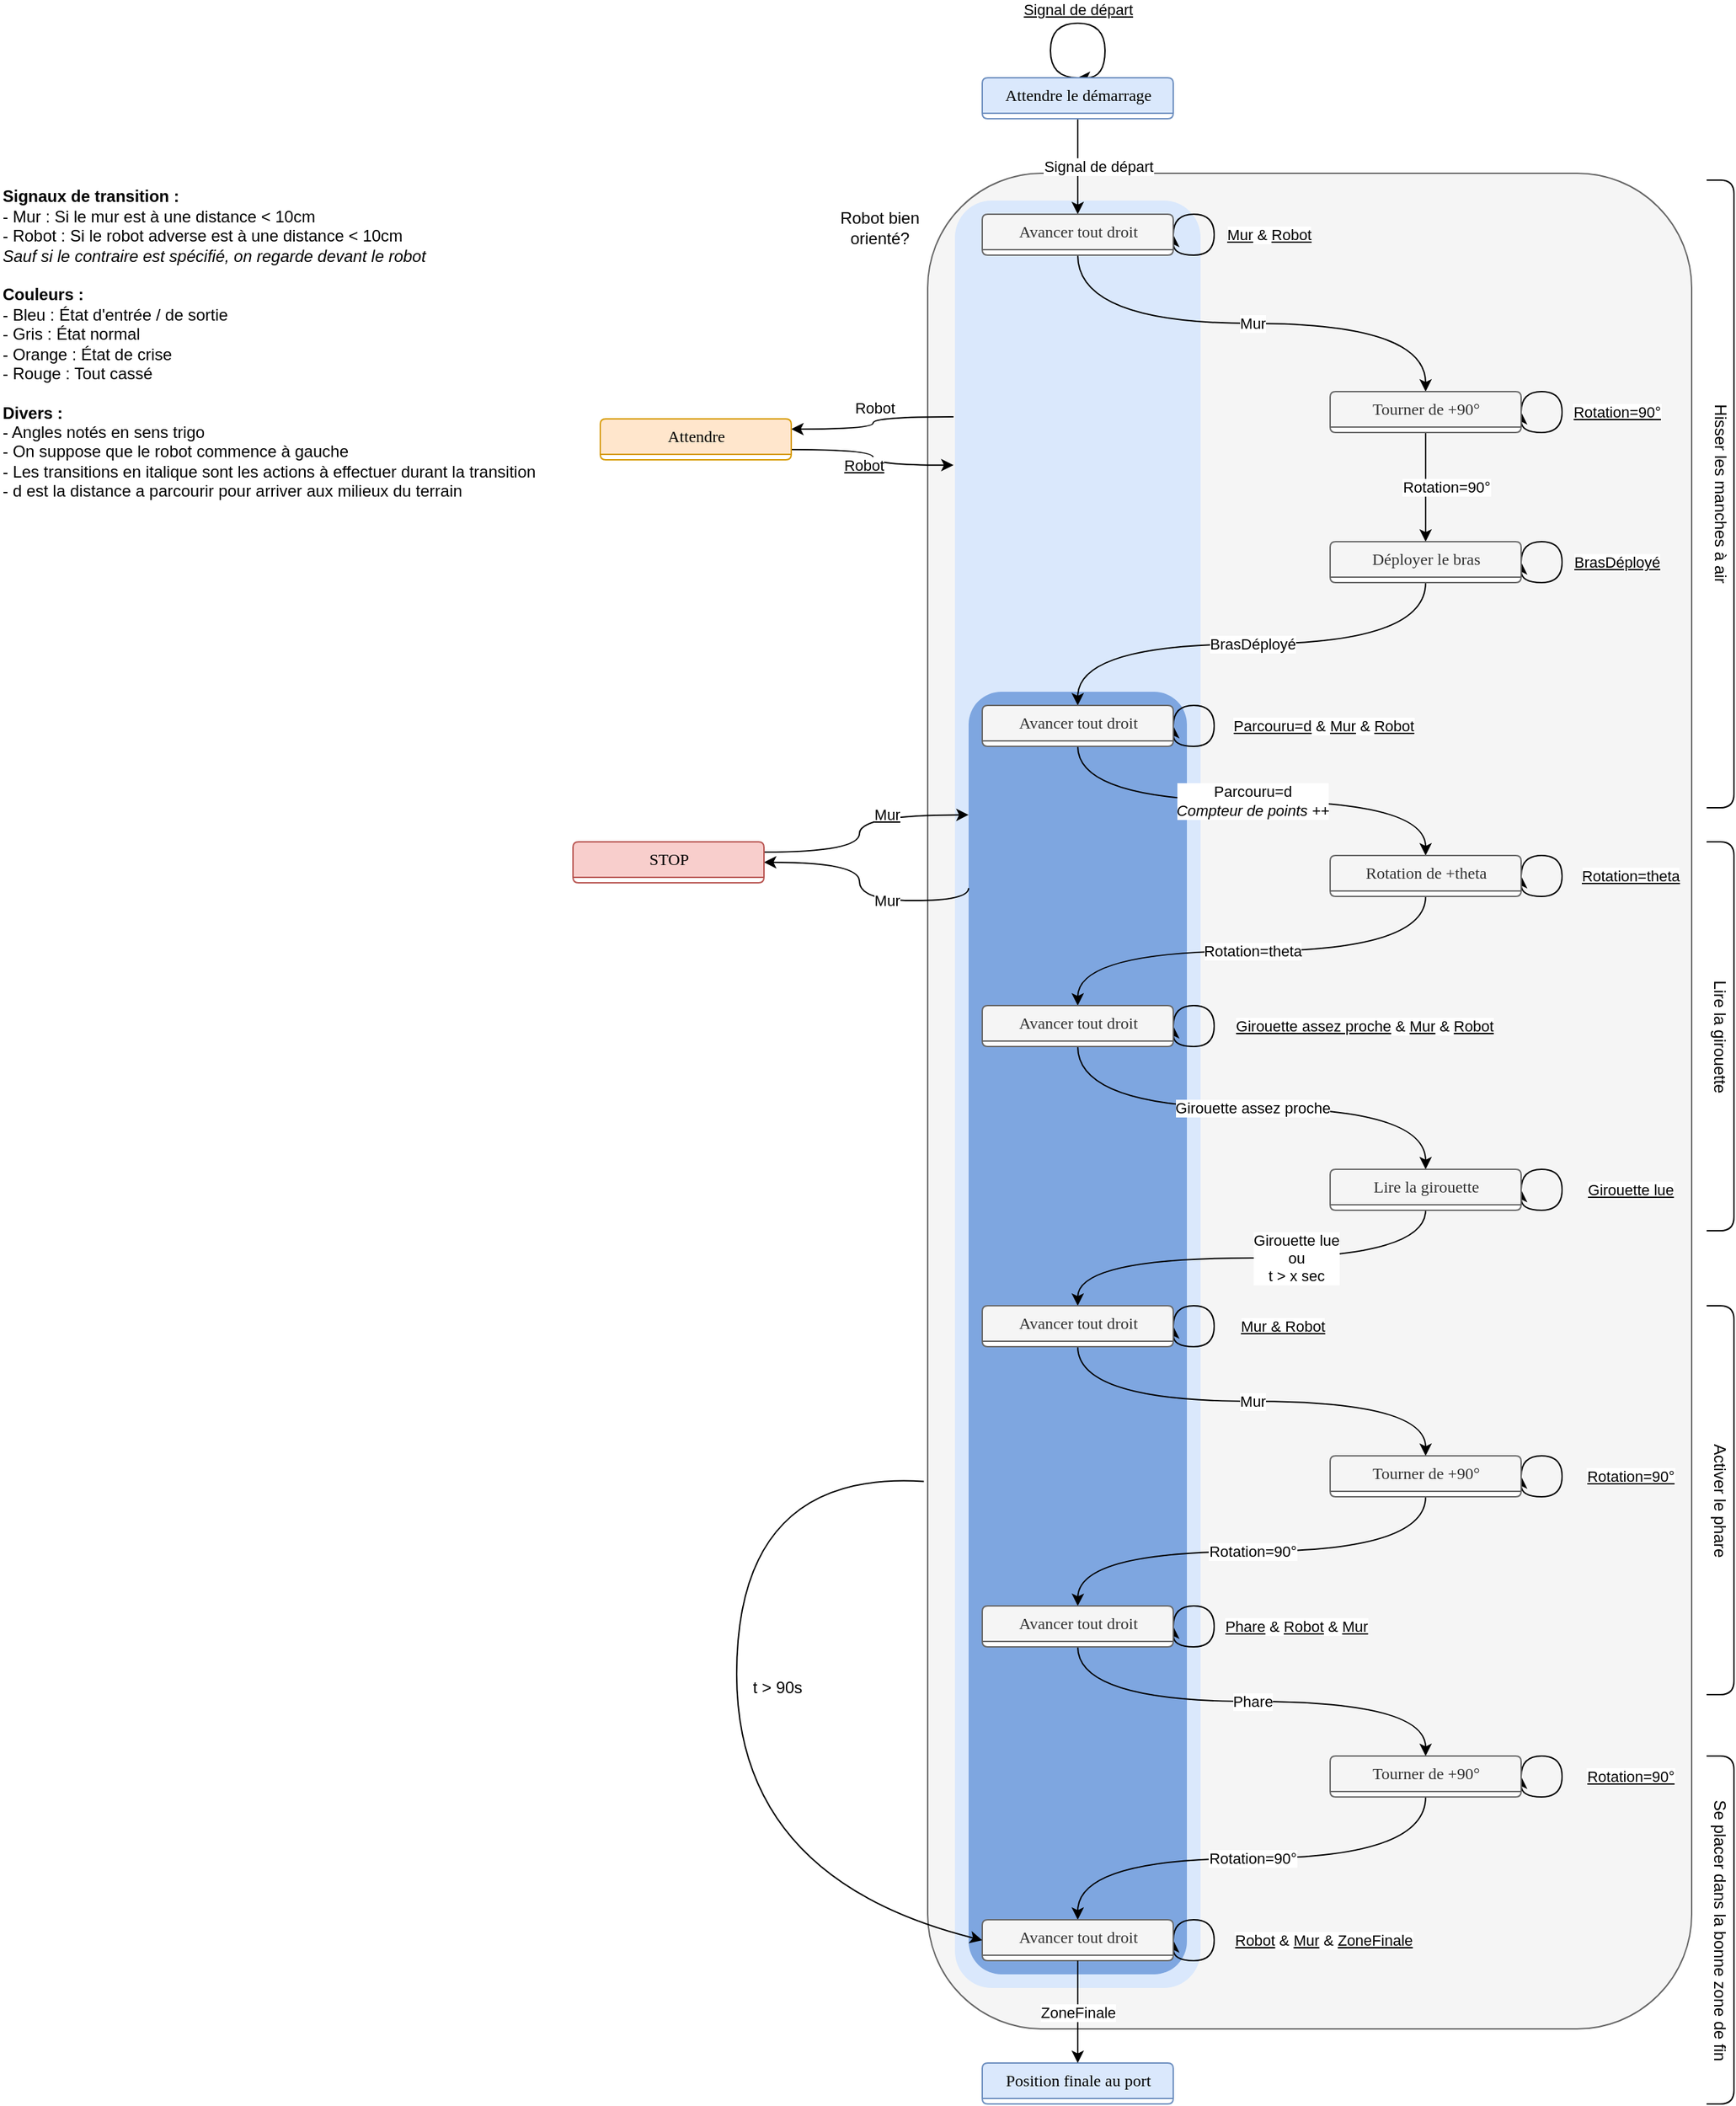 <mxfile version="14.1.8" type="device"><diagram name="Page-1" id="b520641d-4fe3-3701-9064-5fc419738815"><mxGraphModel dx="2522" dy="815" grid="1" gridSize="10" guides="1" tooltips="1" connect="1" arrows="1" fold="1" page="1" pageScale="1" pageWidth="1100" pageHeight="850" background="#ffffff" math="0" shadow="0"><root><mxCell id="0"/><mxCell id="1" parent="0"/><mxCell id="2p9rYygOuAM-trx6Yood-19" value="" style="rounded=1;whiteSpace=wrap;html=1;fillColor=#f5f5f5;strokeColor=#666666;fontColor=#333333;" parent="1" vertex="1"><mxGeometry x="110" y="410" width="560" height="1360" as="geometry"/></mxCell><mxCell id="2p9rYygOuAM-trx6Yood-4" value="" style="rounded=1;whiteSpace=wrap;html=1;fillColor=#dae8fc;strokeColor=none;" parent="1" vertex="1"><mxGeometry x="130" y="430" width="180" height="1310" as="geometry"/></mxCell><mxCell id="2p9rYygOuAM-trx6Yood-2" value="" style="rounded=1;whiteSpace=wrap;html=1;fillColor=#7EA6E0;strokeColor=none;" parent="1" vertex="1"><mxGeometry x="140" y="790" width="160" height="940" as="geometry"/></mxCell><mxCell id="s9x8Dmi7foAoJ5Lqia8o-12" value="Signal de départ" style="edgeStyle=orthogonalEdgeStyle;orthogonalLoop=1;jettySize=auto;html=1;curved=1;" parent="1" source="21ea969265ad0168-6" target="s9x8Dmi7foAoJ5Lqia8o-6" edge="1"><mxGeometry y="15" relative="1" as="geometry"><mxPoint as="offset"/></mxGeometry></mxCell><mxCell id="s9x8Dmi7foAoJ5Lqia8o-29" value="&lt;u&gt;Signal de départ&lt;/u&gt;" style="edgeStyle=orthogonalEdgeStyle;curved=1;orthogonalLoop=1;jettySize=auto;html=1;exitX=0.5;exitY=0;exitDx=0;exitDy=0;" parent="1" source="21ea969265ad0168-6" edge="1"><mxGeometry y="10" relative="1" as="geometry"><mxPoint x="220" y="340" as="targetPoint"/><Array as="points"><mxPoint x="200" y="340"/><mxPoint x="200" y="300"/><mxPoint x="240" y="300"/><mxPoint x="240" y="340"/></Array><mxPoint as="offset"/></mxGeometry></mxCell><mxCell id="21ea969265ad0168-6" value="Attendre&amp;nbsp;le démarrage" style="swimlane;html=1;fontStyle=0;childLayout=stackLayout;horizontal=1;startSize=26;fillColor=#dae8fc;horizontalStack=0;resizeParent=1;resizeLast=0;collapsible=1;marginBottom=0;swimlaneFillColor=#ffffff;align=center;rounded=1;shadow=0;comic=0;labelBackgroundColor=none;strokeWidth=1;fontFamily=Verdana;fontSize=12;strokeColor=#6c8ebf;" parent="1" vertex="1" collapsed="1"><mxGeometry x="150" y="340" width="140" height="30" as="geometry"><mxRectangle x="150" y="340" width="160" height="120" as="alternateBounds"/></mxGeometry></mxCell><mxCell id="21ea969265ad0168-7" value="Position : Zone de départ" style="text;html=1;strokeColor=none;fillColor=none;spacingLeft=4;spacingRight=4;whiteSpace=wrap;overflow=hidden;rotatable=0;points=[[0,0.5],[1,0.5]];portConstraint=eastwest;" parent="21ea969265ad0168-6" vertex="1"><mxGeometry y="26" width="140" height="26" as="geometry"/></mxCell><mxCell id="21ea969265ad0168-8" value="&lt;font color=&quot;#ff0000&quot;&gt;Vérifier qu'on peut orienter le robot en direction du bas (vers les manches à air)&lt;/font&gt;" style="text;html=1;strokeColor=none;fillColor=none;spacingLeft=4;spacingRight=4;whiteSpace=wrap;overflow=hidden;rotatable=0;points=[[0,0.5],[1,0.5]];portConstraint=eastwest;" parent="21ea969265ad0168-6" vertex="1"><mxGeometry y="52" width="140" height="58" as="geometry"/></mxCell><mxCell id="s9x8Dmi7foAoJ5Lqia8o-63" value="Mur" style="edgeStyle=orthogonalEdgeStyle;curved=1;orthogonalLoop=1;jettySize=auto;html=1;exitX=0.5;exitY=1;exitDx=0;exitDy=0;" parent="1" source="s9x8Dmi7foAoJ5Lqia8o-6" target="s9x8Dmi7foAoJ5Lqia8o-20" edge="1"><mxGeometry relative="1" as="geometry"/></mxCell><mxCell id="s9x8Dmi7foAoJ5Lqia8o-67" value="Robot" style="edgeStyle=orthogonalEdgeStyle;curved=1;orthogonalLoop=1;jettySize=auto;html=1;exitX=-0.006;exitY=0.121;exitDx=0;exitDy=0;entryX=1;entryY=0.25;entryDx=0;entryDy=0;exitPerimeter=0;" parent="1" source="2p9rYygOuAM-trx6Yood-4" target="s9x8Dmi7foAoJ5Lqia8o-30" edge="1"><mxGeometry x="-0.091" y="-7" relative="1" as="geometry"><mxPoint as="offset"/></mxGeometry></mxCell><mxCell id="s9x8Dmi7foAoJ5Lqia8o-69" value="&lt;u&gt;Mur&lt;/u&gt;&amp;nbsp;&amp;amp; &lt;u&gt;Robot&lt;/u&gt;" style="edgeStyle=orthogonalEdgeStyle;curved=1;orthogonalLoop=1;jettySize=auto;html=1;exitX=1;exitY=0.5;exitDx=0;exitDy=0;" parent="1" source="s9x8Dmi7foAoJ5Lqia8o-6" edge="1"><mxGeometry y="40" relative="1" as="geometry"><mxPoint x="290" y="455" as="targetPoint"/><Array as="points"><mxPoint x="290" y="440"/><mxPoint x="320" y="440"/><mxPoint x="320" y="470"/><mxPoint x="290" y="470"/></Array><mxPoint as="offset"/></mxGeometry></mxCell><mxCell id="s9x8Dmi7foAoJ5Lqia8o-6" value="Avancer tout droit" style="swimlane;html=1;fontStyle=0;childLayout=stackLayout;horizontal=1;startSize=26;fillColor=#f5f5f5;horizontalStack=0;resizeParent=1;resizeLast=0;collapsible=1;marginBottom=0;swimlaneFillColor=#ffffff;align=center;rounded=1;shadow=0;comic=0;labelBackgroundColor=none;strokeWidth=1;fontFamily=Verdana;fontSize=12;strokeColor=#666666;fontColor=#333333;" parent="1" vertex="1" collapsed="1"><mxGeometry x="150" y="440" width="140" height="30" as="geometry"><mxRectangle x="150" y="440" width="160" height="110" as="alternateBounds"/></mxGeometry></mxCell><mxCell id="s9x8Dmi7foAoJ5Lqia8o-7" value="Position : Zone de départ" style="text;html=1;strokeColor=none;fillColor=none;spacingLeft=4;spacingRight=4;whiteSpace=wrap;overflow=hidden;rotatable=0;points=[[0,0.5],[1,0.5]];portConstraint=eastwest;" parent="s9x8Dmi7foAoJ5Lqia8o-6" vertex="1"><mxGeometry y="26" width="140" height="26" as="geometry"/></mxCell><mxCell id="s9x8Dmi7foAoJ5Lqia8o-8" value="Corriger l'asservissement avec la distance au mur" style="text;html=1;strokeColor=none;fillColor=none;spacingLeft=4;spacingRight=4;whiteSpace=wrap;overflow=hidden;rotatable=0;points=[[0,0.5],[1,0.5]];portConstraint=eastwest;" parent="s9x8Dmi7foAoJ5Lqia8o-6" vertex="1"><mxGeometry y="52" width="140" height="58" as="geometry"/></mxCell><mxCell id="s9x8Dmi7foAoJ5Lqia8o-45" value="Rotation=90°" style="edgeStyle=orthogonalEdgeStyle;curved=1;orthogonalLoop=1;jettySize=auto;html=1;" parent="1" source="s9x8Dmi7foAoJ5Lqia8o-20" target="s9x8Dmi7foAoJ5Lqia8o-41" edge="1"><mxGeometry y="15" relative="1" as="geometry"><mxPoint as="offset"/></mxGeometry></mxCell><mxCell id="s9x8Dmi7foAoJ5Lqia8o-72" value="&lt;u&gt;Rotation=90°&lt;/u&gt;" style="edgeStyle=orthogonalEdgeStyle;curved=1;orthogonalLoop=1;jettySize=auto;html=1;exitX=1;exitY=0.5;exitDx=0;exitDy=0;entryX=1;entryY=0.5;entryDx=0;entryDy=0;" parent="1" source="s9x8Dmi7foAoJ5Lqia8o-20" target="s9x8Dmi7foAoJ5Lqia8o-20" edge="1"><mxGeometry y="40" relative="1" as="geometry"><mxPoint x="575" y="585.167" as="targetPoint"/><Array as="points"><mxPoint x="545" y="570"/><mxPoint x="575" y="570"/><mxPoint x="575" y="600"/><mxPoint x="545" y="600"/></Array><mxPoint as="offset"/></mxGeometry></mxCell><mxCell id="s9x8Dmi7foAoJ5Lqia8o-20" value="Tourner de +90°" style="swimlane;html=1;fontStyle=0;childLayout=stackLayout;horizontal=1;startSize=26;fillColor=#f5f5f5;horizontalStack=0;resizeParent=1;resizeLast=0;collapsible=1;marginBottom=0;swimlaneFillColor=#ffffff;align=center;rounded=1;shadow=0;comic=0;labelBackgroundColor=none;strokeWidth=1;fontFamily=Verdana;fontSize=12;strokeColor=#666666;fontColor=#333333;" parent="1" vertex="1" collapsed="1"><mxGeometry x="405" y="570" width="140" height="30" as="geometry"><mxRectangle x="405" y="570" width="160" height="110" as="alternateBounds"/></mxGeometry></mxCell><mxCell id="s9x8Dmi7foAoJ5Lqia8o-21" value="Position :&amp;nbsp;En bas à gauche" style="text;html=1;strokeColor=none;fillColor=none;spacingLeft=4;spacingRight=4;whiteSpace=wrap;overflow=hidden;rotatable=0;points=[[0,0.5],[1,0.5]];portConstraint=eastwest;" parent="s9x8Dmi7foAoJ5Lqia8o-20" vertex="1"><mxGeometry y="26" width="140" height="26" as="geometry"/></mxCell><mxCell id="s9x8Dmi7foAoJ5Lqia8o-22" value="Si l'angle n'est pas parfait, une correction pourra avoir lieu durant le déplacement" style="text;html=1;strokeColor=none;fillColor=none;spacingLeft=4;spacingRight=4;whiteSpace=wrap;overflow=hidden;rotatable=0;points=[[0,0.5],[1,0.5]];portConstraint=eastwest;" parent="s9x8Dmi7foAoJ5Lqia8o-20" vertex="1"><mxGeometry y="52" width="140" height="58" as="geometry"/></mxCell><mxCell id="s9x8Dmi7foAoJ5Lqia8o-68" value="&lt;u&gt;Robot&lt;/u&gt;" style="edgeStyle=orthogonalEdgeStyle;curved=1;orthogonalLoop=1;jettySize=auto;html=1;exitX=1;exitY=0.75;exitDx=0;exitDy=0;entryX=-0.006;entryY=0.148;entryDx=0;entryDy=0;entryPerimeter=0;" parent="1" source="s9x8Dmi7foAoJ5Lqia8o-30" target="2p9rYygOuAM-trx6Yood-4" edge="1"><mxGeometry x="0.091" y="-7" relative="1" as="geometry"><mxPoint as="offset"/></mxGeometry></mxCell><mxCell id="s9x8Dmi7foAoJ5Lqia8o-30" value="Attendre" style="swimlane;html=1;fontStyle=0;childLayout=stackLayout;horizontal=1;startSize=26;fillColor=#ffe6cc;horizontalStack=0;resizeParent=1;resizeLast=0;collapsible=1;marginBottom=0;swimlaneFillColor=#ffffff;align=center;rounded=1;shadow=0;comic=0;labelBackgroundColor=none;strokeWidth=1;fontFamily=Verdana;fontSize=12;strokeColor=#d79b00;" parent="1" vertex="1" collapsed="1"><mxGeometry x="-130" y="590" width="140" height="30" as="geometry"><mxRectangle x="-130" y="590" width="160" height="100" as="alternateBounds"/></mxGeometry></mxCell><mxCell id="s9x8Dmi7foAoJ5Lqia8o-31" value="Juste attendre. Contourner est risqué au niveau de l'asservissement &amp;amp; précision" style="text;html=1;strokeColor=none;fillColor=none;spacingLeft=4;spacingRight=4;whiteSpace=wrap;overflow=hidden;rotatable=0;points=[[0,0.5],[1,0.5]];portConstraint=eastwest;" parent="s9x8Dmi7foAoJ5Lqia8o-30" vertex="1"><mxGeometry y="26" width="140" height="74" as="geometry"/></mxCell><mxCell id="s9x8Dmi7foAoJ5Lqia8o-39" value="&lt;b&gt;Signaux de transition :&lt;br&gt;&lt;/b&gt;- Mur : Si le mur est à une distance &amp;lt; 10cm&lt;br&gt;&lt;div&gt;&lt;span&gt;- Robot : Si le robot adverse est à une distance &amp;lt; 10cm&lt;/span&gt;&lt;/div&gt;&lt;div&gt;&lt;i&gt;Sauf si le contraire est spécifié, on regarde devant le robot&lt;/i&gt;&lt;/div&gt;&lt;div&gt;&lt;br&gt;&lt;/div&gt;&lt;div&gt;&lt;b&gt;Couleurs :&lt;/b&gt;&lt;/div&gt;&lt;div&gt;- Bleu : État d'entrée / de sortie&lt;/div&gt;&lt;div&gt;- Gris : État normal&lt;/div&gt;&lt;div&gt;- Orange : État de crise&lt;/div&gt;&lt;div&gt;- Rouge : Tout cassé&lt;/div&gt;&lt;div&gt;&lt;b&gt;&lt;br&gt;&lt;/b&gt;&lt;/div&gt;&lt;div&gt;&lt;b&gt;Divers :&amp;nbsp;&lt;/b&gt;&lt;/div&gt;&lt;div&gt;- Angles notés en sens trigo&lt;/div&gt;&lt;div&gt;- On suppose que le robot commence à gauche&lt;/div&gt;&lt;div&gt;- Les transitions en italique sont les actions à effectuer durant la transition&lt;/div&gt;&lt;div&gt;- d est la distance a parcourir pour arriver aux milieux du terrain&lt;/div&gt;" style="text;html=1;align=left;verticalAlign=middle;resizable=0;points=[];autosize=1;" parent="1" vertex="1"><mxGeometry x="-570" y="420" width="410" height="230" as="geometry"/></mxCell><mxCell id="s9x8Dmi7foAoJ5Lqia8o-70" value="BrasDéployé" style="edgeStyle=orthogonalEdgeStyle;curved=1;orthogonalLoop=1;jettySize=auto;html=1;exitX=0.5;exitY=1;exitDx=0;exitDy=0;" parent="1" source="s9x8Dmi7foAoJ5Lqia8o-41" target="s9x8Dmi7foAoJ5Lqia8o-46" edge="1"><mxGeometry relative="1" as="geometry"/></mxCell><mxCell id="s9x8Dmi7foAoJ5Lqia8o-71" value="&lt;u&gt;BrasDéployé&lt;/u&gt;" style="edgeStyle=orthogonalEdgeStyle;curved=1;orthogonalLoop=1;jettySize=auto;html=1;exitX=1;exitY=0.5;exitDx=0;exitDy=0;entryX=1;entryY=0.5;entryDx=0;entryDy=0;" parent="1" source="s9x8Dmi7foAoJ5Lqia8o-41" target="s9x8Dmi7foAoJ5Lqia8o-41" edge="1"><mxGeometry y="40" relative="1" as="geometry"><mxPoint x="615" y="695.167" as="targetPoint"/><Array as="points"><mxPoint x="545" y="680"/><mxPoint x="575" y="680"/><mxPoint x="575" y="710"/><mxPoint x="545" y="710"/></Array><mxPoint as="offset"/></mxGeometry></mxCell><mxCell id="s9x8Dmi7foAoJ5Lqia8o-41" value="Déployer le bras" style="swimlane;html=1;fontStyle=0;childLayout=stackLayout;horizontal=1;startSize=26;fillColor=#f5f5f5;horizontalStack=0;resizeParent=1;resizeLast=0;collapsible=1;marginBottom=0;swimlaneFillColor=#ffffff;align=center;rounded=1;shadow=0;comic=0;labelBackgroundColor=none;strokeWidth=1;fontFamily=Verdana;fontSize=12;strokeColor=#666666;fontColor=#333333;" parent="1" vertex="1" collapsed="1"><mxGeometry x="405" y="680" width="140" height="30" as="geometry"><mxRectangle x="405" y="680" width="160" height="110" as="alternateBounds"/></mxGeometry></mxCell><mxCell id="s9x8Dmi7foAoJ5Lqia8o-42" value="Position : Zone de départ" style="text;html=1;strokeColor=none;fillColor=none;spacingLeft=4;spacingRight=4;whiteSpace=wrap;overflow=hidden;rotatable=0;points=[[0,0.5],[1,0.5]];portConstraint=eastwest;" parent="s9x8Dmi7foAoJ5Lqia8o-41" vertex="1"><mxGeometry y="26" width="140" height="26" as="geometry"/></mxCell><mxCell id="s9x8Dmi7foAoJ5Lqia8o-43" value="&lt;font color=&quot;#ff0000&quot;&gt;Peut-être implémenter une gestion de crise si le bras est bloqué&lt;/font&gt;" style="text;html=1;strokeColor=none;fillColor=none;spacingLeft=4;spacingRight=4;whiteSpace=wrap;overflow=hidden;rotatable=0;points=[[0,0.5],[1,0.5]];portConstraint=eastwest;" parent="s9x8Dmi7foAoJ5Lqia8o-41" vertex="1"><mxGeometry y="52" width="140" height="48" as="geometry"/></mxCell><mxCell id="s9x8Dmi7foAoJ5Lqia8o-65" value="&lt;u&gt;Parcouru=d&lt;/u&gt;&amp;nbsp;&amp;amp; &lt;u&gt;Mur&lt;/u&gt;&amp;nbsp;&amp;amp; &lt;u&gt;Robot&lt;/u&gt;" style="edgeStyle=orthogonalEdgeStyle;curved=1;orthogonalLoop=1;jettySize=auto;html=1;exitX=1;exitY=0.5;exitDx=0;exitDy=0;entryX=1;entryY=0.5;entryDx=0;entryDy=0;" parent="1" source="s9x8Dmi7foAoJ5Lqia8o-46" target="s9x8Dmi7foAoJ5Lqia8o-46" edge="1"><mxGeometry y="80" relative="1" as="geometry"><mxPoint x="350" y="800" as="targetPoint"/><Array as="points"><mxPoint x="290" y="800"/><mxPoint x="320" y="800"/><mxPoint x="320" y="830"/><mxPoint x="290" y="830"/></Array><mxPoint as="offset"/></mxGeometry></mxCell><mxCell id="s9x8Dmi7foAoJ5Lqia8o-78" value="Parcouru=d&lt;br&gt;&lt;i&gt;Compteur de points ++&lt;/i&gt;" style="edgeStyle=orthogonalEdgeStyle;curved=1;orthogonalLoop=1;jettySize=auto;html=1;exitX=0.5;exitY=1;exitDx=0;exitDy=0;" parent="1" source="s9x8Dmi7foAoJ5Lqia8o-46" target="s9x8Dmi7foAoJ5Lqia8o-75" edge="1"><mxGeometry relative="1" as="geometry"/></mxCell><mxCell id="s9x8Dmi7foAoJ5Lqia8o-82" value="Mur" style="edgeStyle=orthogonalEdgeStyle;curved=1;orthogonalLoop=1;jettySize=auto;html=1;exitX=0;exitY=0.153;exitDx=0;exitDy=0;entryX=1;entryY=0.5;entryDx=0;entryDy=0;exitPerimeter=0;" parent="1" source="2p9rYygOuAM-trx6Yood-2" target="s9x8Dmi7foAoJ5Lqia8o-79" edge="1"><mxGeometry x="-0.261" relative="1" as="geometry"><Array as="points"><mxPoint x="140" y="943"/><mxPoint x="60" y="943"/><mxPoint x="60" y="915"/></Array><mxPoint as="offset"/><mxPoint x="140" y="900" as="sourcePoint"/></mxGeometry></mxCell><mxCell id="s9x8Dmi7foAoJ5Lqia8o-46" value="Avancer tout droit" style="swimlane;html=1;fontStyle=0;childLayout=stackLayout;horizontal=1;startSize=26;fillColor=#f5f5f5;horizontalStack=0;resizeParent=1;resizeLast=0;collapsible=1;marginBottom=0;swimlaneFillColor=#ffffff;align=center;rounded=1;shadow=0;comic=0;labelBackgroundColor=none;strokeWidth=1;fontFamily=Verdana;fontSize=12;strokeColor=#666666;fontColor=#333333;" parent="1" vertex="1" collapsed="1"><mxGeometry x="150" y="800" width="140" height="30" as="geometry"><mxRectangle x="150" y="800" width="160" height="110" as="alternateBounds"/></mxGeometry></mxCell><mxCell id="s9x8Dmi7foAoJ5Lqia8o-47" value="Position : Zone de départ" style="text;html=1;strokeColor=none;fillColor=none;spacingLeft=4;spacingRight=4;whiteSpace=wrap;overflow=hidden;rotatable=0;points=[[0,0.5],[1,0.5]];portConstraint=eastwest;" parent="s9x8Dmi7foAoJ5Lqia8o-46" vertex="1"><mxGeometry y="26" width="140" height="26" as="geometry"/></mxCell><mxCell id="s9x8Dmi7foAoJ5Lqia8o-48" value="&lt;font color=&quot;#ff0000&quot;&gt;Distance à parcourir à préciser !&lt;/font&gt;" style="text;html=1;strokeColor=none;fillColor=none;spacingLeft=4;spacingRight=4;whiteSpace=wrap;overflow=hidden;rotatable=0;points=[[0,0.5],[1,0.5]];portConstraint=eastwest;" parent="s9x8Dmi7foAoJ5Lqia8o-46" vertex="1"><mxGeometry y="52" width="140" height="48" as="geometry"/></mxCell><mxCell id="s9x8Dmi7foAoJ5Lqia8o-84" value="&lt;u&gt;Rotation=theta&lt;/u&gt;" style="edgeStyle=orthogonalEdgeStyle;curved=1;orthogonalLoop=1;jettySize=auto;html=1;exitX=1;exitY=0.5;exitDx=0;exitDy=0;entryX=1;entryY=0.5;entryDx=0;entryDy=0;" parent="1" source="s9x8Dmi7foAoJ5Lqia8o-75" target="s9x8Dmi7foAoJ5Lqia8o-75" edge="1"><mxGeometry y="50" relative="1" as="geometry"><mxPoint x="595" y="925.167" as="targetPoint"/><Array as="points"><mxPoint x="545" y="910"/><mxPoint x="575" y="910"/><mxPoint x="575" y="940"/><mxPoint x="545" y="940"/></Array><mxPoint as="offset"/></mxGeometry></mxCell><mxCell id="s9x8Dmi7foAoJ5Lqia8o-88" value="Rotation=theta" style="edgeStyle=orthogonalEdgeStyle;curved=1;orthogonalLoop=1;jettySize=auto;html=1;exitX=0.5;exitY=1;exitDx=0;exitDy=0;" parent="1" source="s9x8Dmi7foAoJ5Lqia8o-75" target="s9x8Dmi7foAoJ5Lqia8o-85" edge="1"><mxGeometry relative="1" as="geometry"/></mxCell><mxCell id="s9x8Dmi7foAoJ5Lqia8o-75" value="Rotation de +theta" style="swimlane;html=1;fontStyle=0;childLayout=stackLayout;horizontal=1;startSize=26;fillColor=#f5f5f5;horizontalStack=0;resizeParent=1;resizeLast=0;collapsible=1;marginBottom=0;swimlaneFillColor=#ffffff;align=center;rounded=1;shadow=0;comic=0;labelBackgroundColor=none;strokeWidth=1;fontFamily=Verdana;fontSize=12;strokeColor=#666666;fontColor=#333333;" parent="1" vertex="1" collapsed="1"><mxGeometry x="405" y="910" width="140" height="30" as="geometry"><mxRectangle x="150" y="910" width="160" height="188" as="alternateBounds"/></mxGeometry></mxCell><mxCell id="s9x8Dmi7foAoJ5Lqia8o-76" value="Position : À droite des manches à air" style="text;html=1;strokeColor=none;fillColor=none;spacingLeft=4;spacingRight=4;whiteSpace=wrap;overflow=hidden;rotatable=0;points=[[0,0.5],[1,0.5]];portConstraint=eastwest;" parent="s9x8Dmi7foAoJ5Lqia8o-75" vertex="1"><mxGeometry y="26" width="140" height="44" as="geometry"/></mxCell><mxCell id="s9x8Dmi7foAoJ5Lqia8o-77" value="&lt;font color=&quot;#ff0000&quot;&gt;Theta à définir. Peut-être quon peut le définir en observant de loin la girouette et en demandant à la jetson quand elle est au milieu de l'écran&lt;/font&gt;" style="text;html=1;strokeColor=none;fillColor=none;spacingLeft=4;spacingRight=4;whiteSpace=wrap;overflow=hidden;rotatable=0;points=[[0,0.5],[1,0.5]];portConstraint=eastwest;" parent="s9x8Dmi7foAoJ5Lqia8o-75" vertex="1"><mxGeometry y="70" width="140" height="118" as="geometry"/></mxCell><mxCell id="s9x8Dmi7foAoJ5Lqia8o-83" value="&lt;u&gt;Mur&lt;/u&gt;" style="edgeStyle=orthogonalEdgeStyle;curved=1;orthogonalLoop=1;jettySize=auto;html=1;exitX=1;exitY=0.25;exitDx=0;exitDy=0;entryX=0;entryY=0.096;entryDx=0;entryDy=0;entryPerimeter=0;" parent="1" source="s9x8Dmi7foAoJ5Lqia8o-79" target="2p9rYygOuAM-trx6Yood-2" edge="1"><mxGeometry x="0.323" relative="1" as="geometry"><Array as="points"><mxPoint x="60" y="908"/><mxPoint x="60" y="880"/></Array><mxPoint as="offset"/><mxPoint x="140" y="890" as="targetPoint"/></mxGeometry></mxCell><mxCell id="s9x8Dmi7foAoJ5Lqia8o-79" value="STOP" style="swimlane;html=1;fontStyle=0;childLayout=stackLayout;horizontal=1;startSize=26;fillColor=#f8cecc;horizontalStack=0;resizeParent=1;resizeLast=0;collapsible=1;marginBottom=0;swimlaneFillColor=#ffffff;align=center;rounded=1;shadow=0;comic=0;labelBackgroundColor=none;strokeWidth=1;fontFamily=Verdana;fontSize=12;strokeColor=#b85450;" parent="1" vertex="1" collapsed="1"><mxGeometry x="-150" y="900" width="140" height="30" as="geometry"><mxRectangle x="-130" y="850" width="160" height="120" as="alternateBounds"/></mxGeometry></mxCell><mxCell id="s9x8Dmi7foAoJ5Lqia8o-80" value="On ne devrait pas se retrouver devant un mur. Si pourtant on se retrouve devant, on pourrait rotater un peu plus jusqu'à pouvoir repartir" style="text;html=1;strokeColor=none;fillColor=none;spacingLeft=4;spacingRight=4;whiteSpace=wrap;overflow=hidden;rotatable=0;points=[[0,0.5],[1,0.5]];portConstraint=eastwest;" parent="s9x8Dmi7foAoJ5Lqia8o-79" vertex="1"><mxGeometry y="26" width="140" height="94" as="geometry"/></mxCell><mxCell id="s9x8Dmi7foAoJ5Lqia8o-89" value="&lt;u&gt;Girouette assez proche&lt;/u&gt;&amp;nbsp;&amp;amp; &lt;u&gt;Mur&lt;/u&gt;&amp;nbsp;&amp;amp; &lt;u&gt;Robot&lt;/u&gt;" style="edgeStyle=orthogonalEdgeStyle;curved=1;orthogonalLoop=1;jettySize=auto;html=1;exitX=1;exitY=0.5;exitDx=0;exitDy=0;entryX=1;entryY=0.5;entryDx=0;entryDy=0;" parent="1" source="s9x8Dmi7foAoJ5Lqia8o-85" target="s9x8Dmi7foAoJ5Lqia8o-85" edge="1"><mxGeometry y="110" relative="1" as="geometry"><mxPoint x="330" y="1035.167" as="targetPoint"/><Array as="points"><mxPoint x="290" y="1020"/><mxPoint x="320" y="1020"/><mxPoint x="320" y="1050"/><mxPoint x="290" y="1050"/></Array><mxPoint as="offset"/></mxGeometry></mxCell><mxCell id="s9x8Dmi7foAoJ5Lqia8o-101" value="Girouette assez proche" style="edgeStyle=orthogonalEdgeStyle;curved=1;orthogonalLoop=1;jettySize=auto;html=1;exitX=0.5;exitY=1;exitDx=0;exitDy=0;" parent="1" source="s9x8Dmi7foAoJ5Lqia8o-85" target="s9x8Dmi7foAoJ5Lqia8o-98" edge="1"><mxGeometry relative="1" as="geometry"/></mxCell><mxCell id="s9x8Dmi7foAoJ5Lqia8o-85" value="Avancer tout droit" style="swimlane;html=1;fontStyle=0;childLayout=stackLayout;horizontal=1;startSize=26;fillColor=#f5f5f5;horizontalStack=0;resizeParent=1;resizeLast=0;collapsible=1;marginBottom=0;swimlaneFillColor=#ffffff;align=center;rounded=1;shadow=0;comic=0;labelBackgroundColor=none;strokeWidth=1;fontFamily=Verdana;fontSize=12;strokeColor=#666666;fontColor=#333333;" parent="1" vertex="1" collapsed="1"><mxGeometry x="150" y="1020" width="140" height="30" as="geometry"><mxRectangle x="150" y="910" width="160" height="188" as="alternateBounds"/></mxGeometry></mxCell><mxCell id="s9x8Dmi7foAoJ5Lqia8o-86" value="Position : À droite des manches à air" style="text;html=1;strokeColor=none;fillColor=none;spacingLeft=4;spacingRight=4;whiteSpace=wrap;overflow=hidden;rotatable=0;points=[[0,0.5],[1,0.5]];portConstraint=eastwest;" parent="s9x8Dmi7foAoJ5Lqia8o-85" vertex="1"><mxGeometry y="26" width="140" height="44" as="geometry"/></mxCell><mxCell id="s9x8Dmi7foAoJ5Lqia8o-87" value="&lt;font color=&quot;#ff0000&quot;&gt;Theta à définir. Peut-être quon peut le définir en observant de loin la girouette et en demandant à la jetson quand elle est au milieu de l'écran&lt;/font&gt;" style="text;html=1;strokeColor=none;fillColor=none;spacingLeft=4;spacingRight=4;whiteSpace=wrap;overflow=hidden;rotatable=0;points=[[0,0.5],[1,0.5]];portConstraint=eastwest;" parent="s9x8Dmi7foAoJ5Lqia8o-85" vertex="1"><mxGeometry y="70" width="140" height="118" as="geometry"/></mxCell><mxCell id="s9x8Dmi7foAoJ5Lqia8o-105" value="Girouette lue &lt;br&gt;ou&lt;br&gt;t &amp;gt; x sec" style="edgeStyle=orthogonalEdgeStyle;curved=1;orthogonalLoop=1;jettySize=auto;html=1;exitX=0.5;exitY=1;exitDx=0;exitDy=0;" parent="1" source="s9x8Dmi7foAoJ5Lqia8o-98" target="s9x8Dmi7foAoJ5Lqia8o-102" edge="1"><mxGeometry x="-0.2" relative="1" as="geometry"><mxPoint as="offset"/></mxGeometry></mxCell><mxCell id="s9x8Dmi7foAoJ5Lqia8o-106" value="&lt;u&gt;Girouette lue&lt;/u&gt;" style="edgeStyle=orthogonalEdgeStyle;curved=1;orthogonalLoop=1;jettySize=auto;html=1;exitX=1;exitY=0.5;exitDx=0;exitDy=0;entryX=1;entryY=0.5;entryDx=0;entryDy=0;" parent="1" source="s9x8Dmi7foAoJ5Lqia8o-98" target="s9x8Dmi7foAoJ5Lqia8o-98" edge="1"><mxGeometry y="50" relative="1" as="geometry"><mxPoint x="595" y="1155.167" as="targetPoint"/><Array as="points"><mxPoint x="545" y="1140"/><mxPoint x="575" y="1140"/><mxPoint x="575" y="1170"/><mxPoint x="545" y="1170"/></Array><mxPoint as="offset"/></mxGeometry></mxCell><mxCell id="s9x8Dmi7foAoJ5Lqia8o-98" value="Lire la girouette" style="swimlane;html=1;fontStyle=0;childLayout=stackLayout;horizontal=1;startSize=26;fillColor=#f5f5f5;horizontalStack=0;resizeParent=1;resizeLast=0;collapsible=1;marginBottom=0;swimlaneFillColor=#ffffff;align=center;rounded=1;shadow=0;comic=0;labelBackgroundColor=none;strokeWidth=1;fontFamily=Verdana;fontSize=12;strokeColor=#666666;fontColor=#333333;" parent="1" vertex="1" collapsed="1"><mxGeometry x="405" y="1140" width="140" height="30" as="geometry"><mxRectangle x="405" y="1140" width="160" height="188" as="alternateBounds"/></mxGeometry></mxCell><mxCell id="s9x8Dmi7foAoJ5Lqia8o-99" value="Position : À droite des manches à air" style="text;html=1;strokeColor=none;fillColor=none;spacingLeft=4;spacingRight=4;whiteSpace=wrap;overflow=hidden;rotatable=0;points=[[0,0.5],[1,0.5]];portConstraint=eastwest;" parent="s9x8Dmi7foAoJ5Lqia8o-98" vertex="1"><mxGeometry y="26" width="140" height="44" as="geometry"/></mxCell><mxCell id="s9x8Dmi7foAoJ5Lqia8o-100" value="&lt;font color=&quot;#ff0000&quot;&gt;Theta à définir. Peut-être quon peut le définir en observant de loin la girouette et en demandant à la jetson quand elle est au milieu de l'écran&lt;/font&gt;" style="text;html=1;strokeColor=none;fillColor=none;spacingLeft=4;spacingRight=4;whiteSpace=wrap;overflow=hidden;rotatable=0;points=[[0,0.5],[1,0.5]];portConstraint=eastwest;" parent="s9x8Dmi7foAoJ5Lqia8o-98" vertex="1"><mxGeometry y="70" width="140" height="118" as="geometry"/></mxCell><mxCell id="s9x8Dmi7foAoJ5Lqia8o-110" value="Mur" style="edgeStyle=orthogonalEdgeStyle;curved=1;orthogonalLoop=1;jettySize=auto;html=1;entryX=0.5;entryY=0;entryDx=0;entryDy=0;exitX=0.5;exitY=1;exitDx=0;exitDy=0;" parent="1" source="s9x8Dmi7foAoJ5Lqia8o-102" target="s9x8Dmi7foAoJ5Lqia8o-111" edge="1"><mxGeometry relative="1" as="geometry"><mxPoint x="220" y="1350.0" as="targetPoint"/></mxGeometry></mxCell><mxCell id="s9x8Dmi7foAoJ5Lqia8o-119" value="Mur&amp;nbsp;&amp;amp; Robot" style="edgeStyle=orthogonalEdgeStyle;curved=1;orthogonalLoop=1;jettySize=auto;html=1;exitX=1;exitY=0.5;exitDx=0;exitDy=0;entryX=1;entryY=0.5;entryDx=0;entryDy=0;fontStyle=4" parent="1" source="s9x8Dmi7foAoJ5Lqia8o-102" target="s9x8Dmi7foAoJ5Lqia8o-102" edge="1"><mxGeometry y="50" relative="1" as="geometry"><mxPoint x="330" y="1255.167" as="targetPoint"/><Array as="points"><mxPoint x="290" y="1240"/><mxPoint x="320" y="1240"/><mxPoint x="320" y="1270"/><mxPoint x="290" y="1270"/></Array><mxPoint as="offset"/></mxGeometry></mxCell><mxCell id="s9x8Dmi7foAoJ5Lqia8o-102" value="Avancer tout droit" style="swimlane;html=1;fontStyle=0;childLayout=stackLayout;horizontal=1;startSize=26;fillColor=#f5f5f5;horizontalStack=0;resizeParent=1;resizeLast=0;collapsible=1;marginBottom=0;swimlaneFillColor=#ffffff;align=center;rounded=1;shadow=0;comic=0;labelBackgroundColor=none;strokeWidth=1;fontFamily=Verdana;fontSize=12;strokeColor=#666666;fontColor=#333333;" parent="1" vertex="1" collapsed="1"><mxGeometry x="150" y="1240" width="140" height="30" as="geometry"><mxRectangle x="150" y="1240" width="160" height="110" as="alternateBounds"/></mxGeometry></mxCell><mxCell id="s9x8Dmi7foAoJ5Lqia8o-103" value="Position : Milieu du terrain environ" style="text;html=1;strokeColor=none;fillColor=none;spacingLeft=4;spacingRight=4;whiteSpace=wrap;overflow=hidden;rotatable=0;points=[[0,0.5],[1,0.5]];portConstraint=eastwest;" parent="s9x8Dmi7foAoJ5Lqia8o-102" vertex="1"><mxGeometry y="26" width="140" height="44" as="geometry"/></mxCell><mxCell id="s9x8Dmi7foAoJ5Lqia8o-104" value="Avancer jusqu'au mur supérieur" style="text;html=1;strokeColor=none;fillColor=none;spacingLeft=4;spacingRight=4;whiteSpace=wrap;overflow=hidden;rotatable=0;points=[[0,0.5],[1,0.5]];portConstraint=eastwest;" parent="s9x8Dmi7foAoJ5Lqia8o-102" vertex="1"><mxGeometry y="70" width="140" height="40" as="geometry"/></mxCell><mxCell id="s9x8Dmi7foAoJ5Lqia8o-114" value="&lt;u&gt;Rotation=90°&lt;/u&gt;" style="edgeStyle=orthogonalEdgeStyle;curved=1;orthogonalLoop=1;jettySize=auto;html=1;exitX=1;exitY=0.5;exitDx=0;exitDy=0;entryX=1;entryY=0.5;entryDx=0;entryDy=0;" parent="1" source="s9x8Dmi7foAoJ5Lqia8o-111" target="s9x8Dmi7foAoJ5Lqia8o-111" edge="1"><mxGeometry y="50" relative="1" as="geometry"><mxPoint x="625" y="1380" as="targetPoint"/><Array as="points"><mxPoint x="545" y="1350"/><mxPoint x="575" y="1350"/><mxPoint x="575" y="1380"/><mxPoint x="545" y="1380"/></Array><mxPoint as="offset"/></mxGeometry></mxCell><mxCell id="s9x8Dmi7foAoJ5Lqia8o-118" value="Rotation=90°" style="edgeStyle=orthogonalEdgeStyle;curved=1;orthogonalLoop=1;jettySize=auto;html=1;exitX=0.5;exitY=1;exitDx=0;exitDy=0;" parent="1" source="s9x8Dmi7foAoJ5Lqia8o-111" edge="1"><mxGeometry relative="1" as="geometry"><mxPoint x="220" y="1460" as="targetPoint"/></mxGeometry></mxCell><mxCell id="s9x8Dmi7foAoJ5Lqia8o-111" value="Tourner de +90°" style="swimlane;html=1;fontStyle=0;childLayout=stackLayout;horizontal=1;startSize=26;fillColor=#f5f5f5;horizontalStack=0;resizeParent=1;resizeLast=0;collapsible=1;marginBottom=0;swimlaneFillColor=#ffffff;align=center;rounded=1;shadow=0;comic=0;labelBackgroundColor=none;strokeWidth=1;fontFamily=Verdana;fontSize=12;strokeColor=#666666;fontColor=#333333;" parent="1" vertex="1" collapsed="1"><mxGeometry x="405" y="1350" width="140" height="30" as="geometry"><mxRectangle x="150" y="570" width="160" height="110" as="alternateBounds"/></mxGeometry></mxCell><mxCell id="s9x8Dmi7foAoJ5Lqia8o-112" value="Position :&amp;nbsp;En bas à gauche" style="text;html=1;strokeColor=none;fillColor=none;spacingLeft=4;spacingRight=4;whiteSpace=wrap;overflow=hidden;rotatable=0;points=[[0,0.5],[1,0.5]];portConstraint=eastwest;" parent="s9x8Dmi7foAoJ5Lqia8o-111" vertex="1"><mxGeometry y="26" width="140" height="26" as="geometry"/></mxCell><mxCell id="s9x8Dmi7foAoJ5Lqia8o-113" value="Si l'angle n'est pas parfait, une correction pourra avoir lieu durant le déplacement" style="text;html=1;strokeColor=none;fillColor=none;spacingLeft=4;spacingRight=4;whiteSpace=wrap;overflow=hidden;rotatable=0;points=[[0,0.5],[1,0.5]];portConstraint=eastwest;" parent="s9x8Dmi7foAoJ5Lqia8o-111" vertex="1"><mxGeometry y="52" width="140" height="58" as="geometry"/></mxCell><mxCell id="s9x8Dmi7foAoJ5Lqia8o-130" value="&lt;u&gt;Phare&lt;/u&gt; &amp;amp; &lt;u&gt;Robot&lt;/u&gt;&amp;nbsp;&amp;amp; &lt;u&gt;Mur&lt;/u&gt;" style="edgeStyle=orthogonalEdgeStyle;curved=1;orthogonalLoop=1;jettySize=auto;html=1;exitX=1;exitY=0.5;exitDx=0;exitDy=0;entryX=1;entryY=0.5;entryDx=0;entryDy=0;" parent="1" source="s9x8Dmi7foAoJ5Lqia8o-124" target="s9x8Dmi7foAoJ5Lqia8o-124" edge="1"><mxGeometry y="60" relative="1" as="geometry"><mxPoint x="330" y="1475.167" as="targetPoint"/><Array as="points"><mxPoint x="290" y="1460"/><mxPoint x="320" y="1460"/><mxPoint x="320" y="1490"/><mxPoint x="290" y="1490"/></Array><mxPoint as="offset"/></mxGeometry></mxCell><mxCell id="s9x8Dmi7foAoJ5Lqia8o-138" value="Phare" style="edgeStyle=orthogonalEdgeStyle;curved=1;orthogonalLoop=1;jettySize=auto;html=1;entryX=0.5;entryY=0;entryDx=0;entryDy=0;exitX=0.5;exitY=1;exitDx=0;exitDy=0;" parent="1" source="s9x8Dmi7foAoJ5Lqia8o-124" target="s9x8Dmi7foAoJ5Lqia8o-143" edge="1"><mxGeometry relative="1" as="geometry"><mxPoint x="220" y="1570" as="targetPoint"/></mxGeometry></mxCell><mxCell id="s9x8Dmi7foAoJ5Lqia8o-124" value="Avancer tout droit" style="swimlane;html=1;fontStyle=0;childLayout=stackLayout;horizontal=1;startSize=26;fillColor=#f5f5f5;horizontalStack=0;resizeParent=1;resizeLast=0;collapsible=1;marginBottom=0;swimlaneFillColor=#ffffff;align=center;rounded=1;shadow=0;comic=0;labelBackgroundColor=none;strokeWidth=1;fontFamily=Verdana;fontSize=12;strokeColor=#666666;fontColor=#333333;" parent="1" vertex="1" collapsed="1"><mxGeometry x="150" y="1460" width="140" height="30" as="geometry"><mxRectangle x="150" y="570" width="160" height="110" as="alternateBounds"/></mxGeometry></mxCell><mxCell id="s9x8Dmi7foAoJ5Lqia8o-125" value="Position :&amp;nbsp;En bas à gauche" style="text;html=1;strokeColor=none;fillColor=none;spacingLeft=4;spacingRight=4;whiteSpace=wrap;overflow=hidden;rotatable=0;points=[[0,0.5],[1,0.5]];portConstraint=eastwest;" parent="s9x8Dmi7foAoJ5Lqia8o-124" vertex="1"><mxGeometry y="26" width="140" height="26" as="geometry"/></mxCell><mxCell id="s9x8Dmi7foAoJ5Lqia8o-126" value="Si l'angle n'est pas parfait, une correction pourra avoir lieu durant le déplacement" style="text;html=1;strokeColor=none;fillColor=none;spacingLeft=4;spacingRight=4;whiteSpace=wrap;overflow=hidden;rotatable=0;points=[[0,0.5],[1,0.5]];portConstraint=eastwest;" parent="s9x8Dmi7foAoJ5Lqia8o-124" vertex="1"><mxGeometry y="52" width="140" height="58" as="geometry"/></mxCell><mxCell id="s9x8Dmi7foAoJ5Lqia8o-147" value="&lt;u&gt;Rotation=90°&lt;/u&gt;" style="edgeStyle=orthogonalEdgeStyle;curved=1;orthogonalLoop=1;jettySize=auto;html=1;exitX=1;exitY=0.5;exitDx=0;exitDy=0;entryX=1;entryY=0.5;entryDx=0;entryDy=0;" parent="1" source="s9x8Dmi7foAoJ5Lqia8o-143" target="s9x8Dmi7foAoJ5Lqia8o-143" edge="1"><mxGeometry y="50" relative="1" as="geometry"><mxPoint x="585" y="1585.167" as="targetPoint"/><Array as="points"><mxPoint x="545" y="1570"/><mxPoint x="575" y="1570"/><mxPoint x="575" y="1600"/><mxPoint x="545" y="1600"/></Array><mxPoint as="offset"/></mxGeometry></mxCell><mxCell id="s9x8Dmi7foAoJ5Lqia8o-156" value="Rotation=90°" style="edgeStyle=orthogonalEdgeStyle;curved=1;orthogonalLoop=1;jettySize=auto;html=1;exitX=0.5;exitY=1;exitDx=0;exitDy=0;" parent="1" source="s9x8Dmi7foAoJ5Lqia8o-143" target="s9x8Dmi7foAoJ5Lqia8o-153" edge="1"><mxGeometry relative="1" as="geometry"/></mxCell><mxCell id="s9x8Dmi7foAoJ5Lqia8o-143" value="Tourner de +90°" style="swimlane;html=1;fontStyle=0;childLayout=stackLayout;horizontal=1;startSize=26;fillColor=#f5f5f5;horizontalStack=0;resizeParent=1;resizeLast=0;collapsible=1;marginBottom=0;swimlaneFillColor=#ffffff;align=center;rounded=1;shadow=0;comic=0;labelBackgroundColor=none;strokeWidth=1;fontFamily=Verdana;fontSize=12;strokeColor=#666666;fontColor=#333333;" parent="1" vertex="1" collapsed="1"><mxGeometry x="405" y="1570" width="140" height="30" as="geometry"><mxRectangle x="150" y="570" width="160" height="110" as="alternateBounds"/></mxGeometry></mxCell><mxCell id="s9x8Dmi7foAoJ5Lqia8o-144" value="Position :&amp;nbsp;En bas à gauche" style="text;html=1;strokeColor=none;fillColor=none;spacingLeft=4;spacingRight=4;whiteSpace=wrap;overflow=hidden;rotatable=0;points=[[0,0.5],[1,0.5]];portConstraint=eastwest;" parent="s9x8Dmi7foAoJ5Lqia8o-143" vertex="1"><mxGeometry y="26" width="140" height="26" as="geometry"/></mxCell><mxCell id="s9x8Dmi7foAoJ5Lqia8o-145" value="Si l'angle n'est pas parfait, une correction pourra avoir lieu durant le déplacement" style="text;html=1;strokeColor=none;fillColor=none;spacingLeft=4;spacingRight=4;whiteSpace=wrap;overflow=hidden;rotatable=0;points=[[0,0.5],[1,0.5]];portConstraint=eastwest;" parent="s9x8Dmi7foAoJ5Lqia8o-143" vertex="1"><mxGeometry y="52" width="140" height="58" as="geometry"/></mxCell><mxCell id="s9x8Dmi7foAoJ5Lqia8o-176" value="&lt;u&gt;Robot&lt;/u&gt; &amp;amp; &lt;u&gt;Mur&lt;/u&gt; &amp;amp; &lt;u&gt;ZoneFinale&lt;/u&gt;" style="edgeStyle=orthogonalEdgeStyle;curved=1;orthogonalLoop=1;jettySize=auto;html=1;exitX=1;exitY=0.5;exitDx=0;exitDy=0;entryX=1;entryY=0.5;entryDx=0;entryDy=0;" parent="1" source="s9x8Dmi7foAoJ5Lqia8o-153" target="s9x8Dmi7foAoJ5Lqia8o-153" edge="1"><mxGeometry y="80" relative="1" as="geometry"><mxPoint x="320" y="1700" as="targetPoint"/><Array as="points"><mxPoint x="290" y="1690"/><mxPoint x="320" y="1690"/><mxPoint x="320" y="1720"/><mxPoint x="290" y="1720"/></Array><mxPoint as="offset"/></mxGeometry></mxCell><mxCell id="s9x8Dmi7foAoJ5Lqia8o-153" value="Avancer tout droit" style="swimlane;html=1;fontStyle=0;childLayout=stackLayout;horizontal=1;startSize=26;fillColor=#f5f5f5;horizontalStack=0;resizeParent=1;resizeLast=0;collapsible=1;marginBottom=0;swimlaneFillColor=#ffffff;align=center;rounded=1;shadow=0;comic=0;labelBackgroundColor=none;strokeWidth=1;fontFamily=Verdana;fontSize=12;strokeColor=#666666;fontColor=#333333;" parent="1" vertex="1" collapsed="1"><mxGeometry x="150" y="1690" width="140" height="30" as="geometry"><mxRectangle x="150" y="570" width="160" height="110" as="alternateBounds"/></mxGeometry></mxCell><mxCell id="s9x8Dmi7foAoJ5Lqia8o-154" value="Position :&amp;nbsp;En bas à gauche" style="text;html=1;strokeColor=none;fillColor=none;spacingLeft=4;spacingRight=4;whiteSpace=wrap;overflow=hidden;rotatable=0;points=[[0,0.5],[1,0.5]];portConstraint=eastwest;" parent="s9x8Dmi7foAoJ5Lqia8o-153" vertex="1"><mxGeometry y="26" width="140" height="26" as="geometry"/></mxCell><mxCell id="s9x8Dmi7foAoJ5Lqia8o-155" value="Si l'angle n'est pas parfait, une correction pourra avoir lieu durant le déplacement" style="text;html=1;strokeColor=none;fillColor=none;spacingLeft=4;spacingRight=4;whiteSpace=wrap;overflow=hidden;rotatable=0;points=[[0,0.5],[1,0.5]];portConstraint=eastwest;" parent="s9x8Dmi7foAoJ5Lqia8o-153" vertex="1"><mxGeometry y="52" width="140" height="58" as="geometry"/></mxCell><mxCell id="s9x8Dmi7foAoJ5Lqia8o-161" value="Position finale au port" style="swimlane;html=1;fontStyle=0;childLayout=stackLayout;horizontal=1;startSize=26;fillColor=#dae8fc;horizontalStack=0;resizeParent=1;resizeLast=0;collapsible=1;marginBottom=0;swimlaneFillColor=#ffffff;align=center;rounded=1;shadow=0;comic=0;labelBackgroundColor=none;strokeWidth=1;fontFamily=Verdana;fontSize=12;strokeColor=#6c8ebf;" parent="1" vertex="1" collapsed="1"><mxGeometry x="150" y="1795" width="140" height="30" as="geometry"><mxRectangle x="150" y="570" width="160" height="110" as="alternateBounds"/></mxGeometry></mxCell><mxCell id="s9x8Dmi7foAoJ5Lqia8o-162" value="Position :&amp;nbsp;En bas à gauche" style="text;html=1;strokeColor=none;fillColor=none;spacingLeft=4;spacingRight=4;whiteSpace=wrap;overflow=hidden;rotatable=0;points=[[0,0.5],[1,0.5]];portConstraint=eastwest;" parent="s9x8Dmi7foAoJ5Lqia8o-161" vertex="1"><mxGeometry y="26" width="140" height="26" as="geometry"/></mxCell><mxCell id="s9x8Dmi7foAoJ5Lqia8o-163" value="Si l'angle n'est pas parfait, une correction pourra avoir lieu durant le déplacement" style="text;html=1;strokeColor=none;fillColor=none;spacingLeft=4;spacingRight=4;whiteSpace=wrap;overflow=hidden;rotatable=0;points=[[0,0.5],[1,0.5]];portConstraint=eastwest;" parent="s9x8Dmi7foAoJ5Lqia8o-161" vertex="1"><mxGeometry y="52" width="140" height="58" as="geometry"/></mxCell><mxCell id="s9x8Dmi7foAoJ5Lqia8o-177" value="Hisser les manches à air" style="shape=curlyBracket;whiteSpace=wrap;html=1;rounded=1;rotation=-180;size=0;horizontal=0;" parent="1" vertex="1"><mxGeometry x="681" y="415" width="20" height="460" as="geometry"/></mxCell><mxCell id="s9x8Dmi7foAoJ5Lqia8o-178" value="Lire la girouette" style="shape=curlyBracket;whiteSpace=wrap;html=1;rounded=1;rotation=-180;size=0;horizontal=0;" parent="1" vertex="1"><mxGeometry x="681" y="900" width="20" height="285" as="geometry"/></mxCell><mxCell id="s9x8Dmi7foAoJ5Lqia8o-180" value="Activer le phare" style="shape=curlyBracket;whiteSpace=wrap;html=1;rounded=1;rotation=-180;size=0;horizontal=0;" parent="1" vertex="1"><mxGeometry x="681" y="1240" width="20" height="285" as="geometry"/></mxCell><mxCell id="s9x8Dmi7foAoJ5Lqia8o-181" value="Se placer dans la bonne zone de fin" style="shape=curlyBracket;whiteSpace=wrap;html=1;rounded=1;rotation=-180;size=0;horizontal=0;" parent="1" vertex="1"><mxGeometry x="681" y="1570" width="20" height="255" as="geometry"/></mxCell><mxCell id="2p9rYygOuAM-trx6Yood-5" value="Robot bien orienté?" style="text;html=1;strokeColor=none;fillColor=none;align=center;verticalAlign=middle;whiteSpace=wrap;rounded=0;" parent="1" vertex="1"><mxGeometry x="30" y="425" width="90" height="50" as="geometry"/></mxCell><mxCell id="2p9rYygOuAM-trx6Yood-15" value="ZoneFinale" style="edgeStyle=orthogonalEdgeStyle;curved=1;orthogonalLoop=1;jettySize=auto;html=1;entryX=0.5;entryY=0;entryDx=0;entryDy=0;exitX=0.5;exitY=1;exitDx=0;exitDy=0;" parent="1" source="s9x8Dmi7foAoJ5Lqia8o-153" target="s9x8Dmi7foAoJ5Lqia8o-161" edge="1"><mxGeometry relative="1" as="geometry"><mxPoint x="220" y="1720" as="sourcePoint"/><mxPoint x="220" y="1800" as="targetPoint"/><Array as="points"><mxPoint x="220" y="1790"/><mxPoint x="220" y="1790"/></Array></mxGeometry></mxCell><mxCell id="2p9rYygOuAM-trx6Yood-21" value="" style="curved=1;endArrow=classic;html=1;exitX=-0.005;exitY=0.705;exitDx=0;exitDy=0;exitPerimeter=0;entryX=0;entryY=0.5;entryDx=0;entryDy=0;" parent="1" source="2p9rYygOuAM-trx6Yood-19" target="s9x8Dmi7foAoJ5Lqia8o-153" edge="1"><mxGeometry width="50" height="50" relative="1" as="geometry"><mxPoint x="30" y="1280" as="sourcePoint"/><mxPoint x="100" y="1690" as="targetPoint"/><Array as="points"><mxPoint x="-30" y="1360"/><mxPoint x="-30" y="1660"/></Array></mxGeometry></mxCell><mxCell id="2p9rYygOuAM-trx6Yood-22" value="t &amp;gt; 90s" style="text;html=1;strokeColor=none;fillColor=none;align=center;verticalAlign=middle;whiteSpace=wrap;rounded=0;" parent="1" vertex="1"><mxGeometry x="-20" y="1510" width="40" height="20" as="geometry"/></mxCell></root></mxGraphModel></diagram></mxfile>